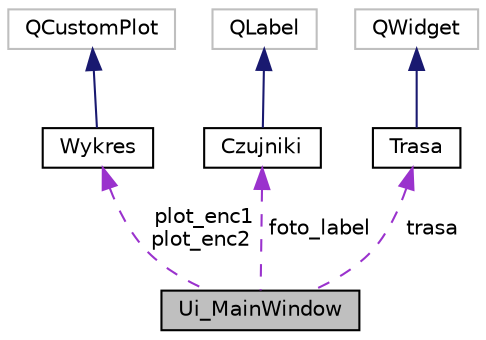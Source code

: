 digraph "Ui_MainWindow"
{
  edge [fontname="Helvetica",fontsize="10",labelfontname="Helvetica",labelfontsize="10"];
  node [fontname="Helvetica",fontsize="10",shape=record];
  Node1 [label="Ui_MainWindow",height=0.2,width=0.4,color="black", fillcolor="grey75", style="filled", fontcolor="black"];
  Node2 -> Node1 [dir="back",color="darkorchid3",fontsize="10",style="dashed",label=" plot_enc1\nplot_enc2" ,fontname="Helvetica"];
  Node2 [label="Wykres",height=0.2,width=0.4,color="black", fillcolor="white", style="filled",URL="$class_wykres.html",tooltip="The Wykres class - widget sluzacy do rysowania wykresow na postawie wczzytanych wektorow. "];
  Node3 -> Node2 [dir="back",color="midnightblue",fontsize="10",style="solid",fontname="Helvetica"];
  Node3 [label="QCustomPlot",height=0.2,width=0.4,color="grey75", fillcolor="white", style="filled"];
  Node4 -> Node1 [dir="back",color="darkorchid3",fontsize="10",style="dashed",label=" foto_label" ,fontname="Helvetica"];
  Node4 [label="Czujniki",height=0.2,width=0.4,color="black", fillcolor="white", style="filled",URL="$class_czujniki.html",tooltip="The Czujniki class - widget do rysowania czujników linii. "];
  Node5 -> Node4 [dir="back",color="midnightblue",fontsize="10",style="solid",fontname="Helvetica"];
  Node5 [label="QLabel",height=0.2,width=0.4,color="grey75", fillcolor="white", style="filled"];
  Node6 -> Node1 [dir="back",color="darkorchid3",fontsize="10",style="dashed",label=" trasa" ,fontname="Helvetica"];
  Node6 [label="Trasa",height=0.2,width=0.4,color="black", fillcolor="white", style="filled",URL="$class_trasa.html",tooltip="The Trasa class - widget rysujacy trase line followera. "];
  Node7 -> Node6 [dir="back",color="midnightblue",fontsize="10",style="solid",fontname="Helvetica"];
  Node7 [label="QWidget",height=0.2,width=0.4,color="grey75", fillcolor="white", style="filled"];
}
